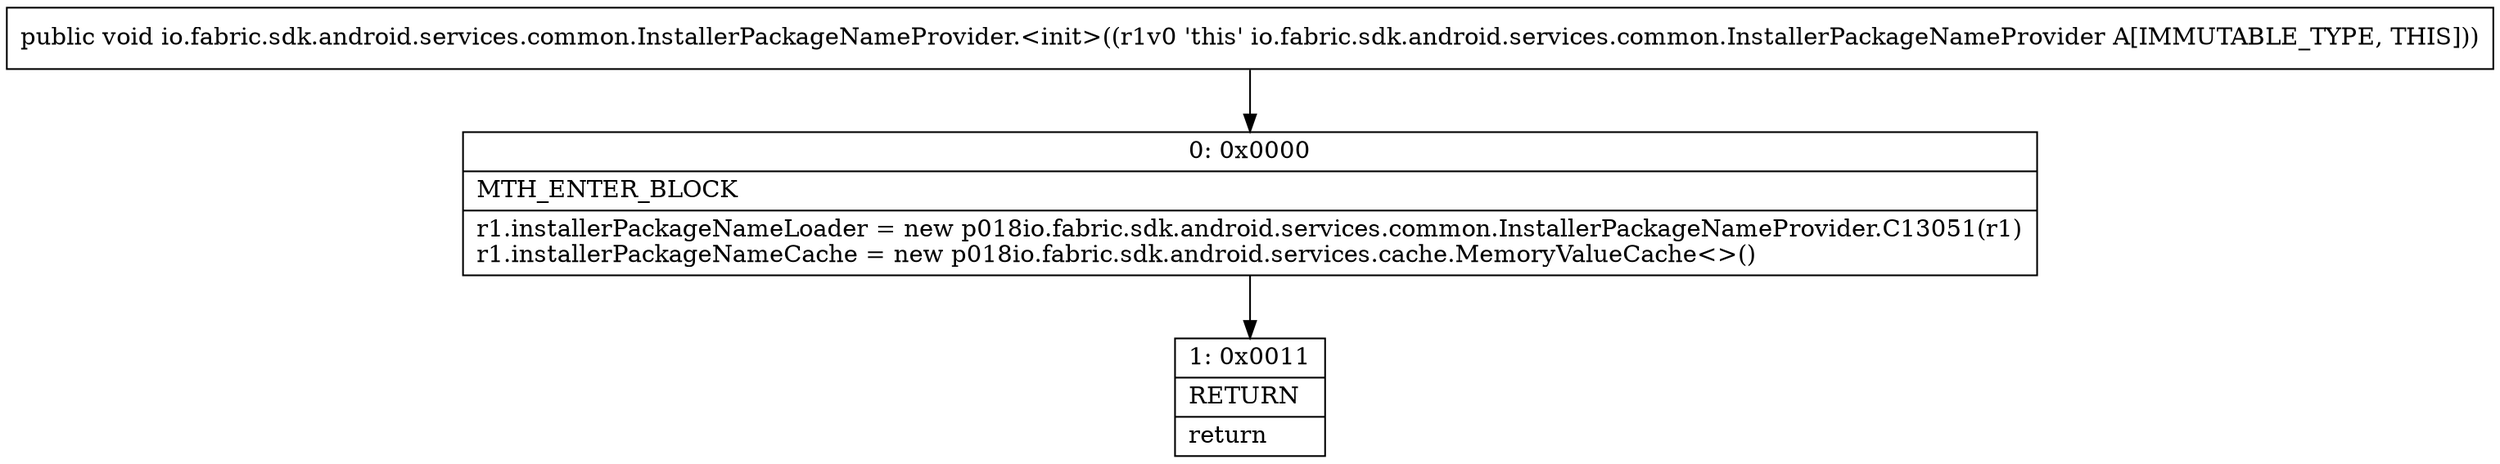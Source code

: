 digraph "CFG forio.fabric.sdk.android.services.common.InstallerPackageNameProvider.\<init\>()V" {
Node_0 [shape=record,label="{0\:\ 0x0000|MTH_ENTER_BLOCK\l|r1.installerPackageNameLoader = new p018io.fabric.sdk.android.services.common.InstallerPackageNameProvider.C13051(r1)\lr1.installerPackageNameCache = new p018io.fabric.sdk.android.services.cache.MemoryValueCache\<\>()\l}"];
Node_1 [shape=record,label="{1\:\ 0x0011|RETURN\l|return\l}"];
MethodNode[shape=record,label="{public void io.fabric.sdk.android.services.common.InstallerPackageNameProvider.\<init\>((r1v0 'this' io.fabric.sdk.android.services.common.InstallerPackageNameProvider A[IMMUTABLE_TYPE, THIS])) }"];
MethodNode -> Node_0;
Node_0 -> Node_1;
}

